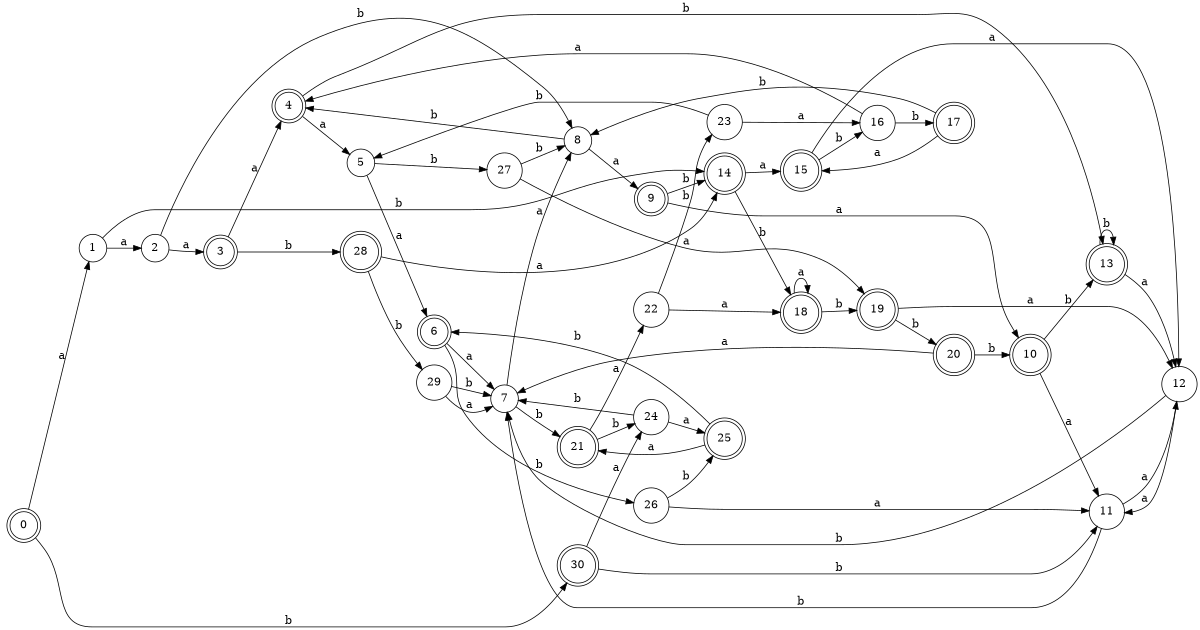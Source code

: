 digraph n25_3 {
__start0 [label="" shape="none"];

rankdir=LR;
size="8,5";

s0 [style="rounded,filled", color="black", fillcolor="white" shape="doublecircle", label="0"];
s1 [style="filled", color="black", fillcolor="white" shape="circle", label="1"];
s2 [style="filled", color="black", fillcolor="white" shape="circle", label="2"];
s3 [style="rounded,filled", color="black", fillcolor="white" shape="doublecircle", label="3"];
s4 [style="rounded,filled", color="black", fillcolor="white" shape="doublecircle", label="4"];
s5 [style="filled", color="black", fillcolor="white" shape="circle", label="5"];
s6 [style="rounded,filled", color="black", fillcolor="white" shape="doublecircle", label="6"];
s7 [style="filled", color="black", fillcolor="white" shape="circle", label="7"];
s8 [style="filled", color="black", fillcolor="white" shape="circle", label="8"];
s9 [style="rounded,filled", color="black", fillcolor="white" shape="doublecircle", label="9"];
s10 [style="rounded,filled", color="black", fillcolor="white" shape="doublecircle", label="10"];
s11 [style="filled", color="black", fillcolor="white" shape="circle", label="11"];
s12 [style="filled", color="black", fillcolor="white" shape="circle", label="12"];
s13 [style="rounded,filled", color="black", fillcolor="white" shape="doublecircle", label="13"];
s14 [style="rounded,filled", color="black", fillcolor="white" shape="doublecircle", label="14"];
s15 [style="rounded,filled", color="black", fillcolor="white" shape="doublecircle", label="15"];
s16 [style="filled", color="black", fillcolor="white" shape="circle", label="16"];
s17 [style="rounded,filled", color="black", fillcolor="white" shape="doublecircle", label="17"];
s18 [style="rounded,filled", color="black", fillcolor="white" shape="doublecircle", label="18"];
s19 [style="rounded,filled", color="black", fillcolor="white" shape="doublecircle", label="19"];
s20 [style="rounded,filled", color="black", fillcolor="white" shape="doublecircle", label="20"];
s21 [style="rounded,filled", color="black", fillcolor="white" shape="doublecircle", label="21"];
s22 [style="filled", color="black", fillcolor="white" shape="circle", label="22"];
s23 [style="filled", color="black", fillcolor="white" shape="circle", label="23"];
s24 [style="filled", color="black", fillcolor="white" shape="circle", label="24"];
s25 [style="rounded,filled", color="black", fillcolor="white" shape="doublecircle", label="25"];
s26 [style="filled", color="black", fillcolor="white" shape="circle", label="26"];
s27 [style="filled", color="black", fillcolor="white" shape="circle", label="27"];
s28 [style="rounded,filled", color="black", fillcolor="white" shape="doublecircle", label="28"];
s29 [style="filled", color="black", fillcolor="white" shape="circle", label="29"];
s30 [style="rounded,filled", color="black", fillcolor="white" shape="doublecircle", label="30"];
s0 -> s1 [label="a"];
s0 -> s30 [label="b"];
s1 -> s2 [label="a"];
s1 -> s14 [label="b"];
s2 -> s3 [label="a"];
s2 -> s8 [label="b"];
s3 -> s4 [label="a"];
s3 -> s28 [label="b"];
s4 -> s5 [label="a"];
s4 -> s13 [label="b"];
s5 -> s6 [label="a"];
s5 -> s27 [label="b"];
s6 -> s7 [label="a"];
s6 -> s26 [label="b"];
s7 -> s8 [label="a"];
s7 -> s21 [label="b"];
s8 -> s9 [label="a"];
s8 -> s4 [label="b"];
s9 -> s10 [label="a"];
s9 -> s14 [label="b"];
s10 -> s11 [label="a"];
s10 -> s13 [label="b"];
s11 -> s12 [label="a"];
s11 -> s7 [label="b"];
s12 -> s11 [label="a"];
s12 -> s7 [label="b"];
s13 -> s12 [label="a"];
s13 -> s13 [label="b"];
s14 -> s15 [label="a"];
s14 -> s18 [label="b"];
s15 -> s12 [label="a"];
s15 -> s16 [label="b"];
s16 -> s4 [label="a"];
s16 -> s17 [label="b"];
s17 -> s15 [label="a"];
s17 -> s8 [label="b"];
s18 -> s18 [label="a"];
s18 -> s19 [label="b"];
s19 -> s12 [label="a"];
s19 -> s20 [label="b"];
s20 -> s7 [label="a"];
s20 -> s10 [label="b"];
s21 -> s22 [label="a"];
s21 -> s24 [label="b"];
s22 -> s18 [label="a"];
s22 -> s23 [label="b"];
s23 -> s16 [label="a"];
s23 -> s5 [label="b"];
s24 -> s25 [label="a"];
s24 -> s7 [label="b"];
s25 -> s21 [label="a"];
s25 -> s6 [label="b"];
s26 -> s11 [label="a"];
s26 -> s25 [label="b"];
s27 -> s19 [label="a"];
s27 -> s8 [label="b"];
s28 -> s14 [label="a"];
s28 -> s29 [label="b"];
s29 -> s7 [label="a"];
s29 -> s7 [label="b"];
s30 -> s24 [label="a"];
s30 -> s11 [label="b"];

}